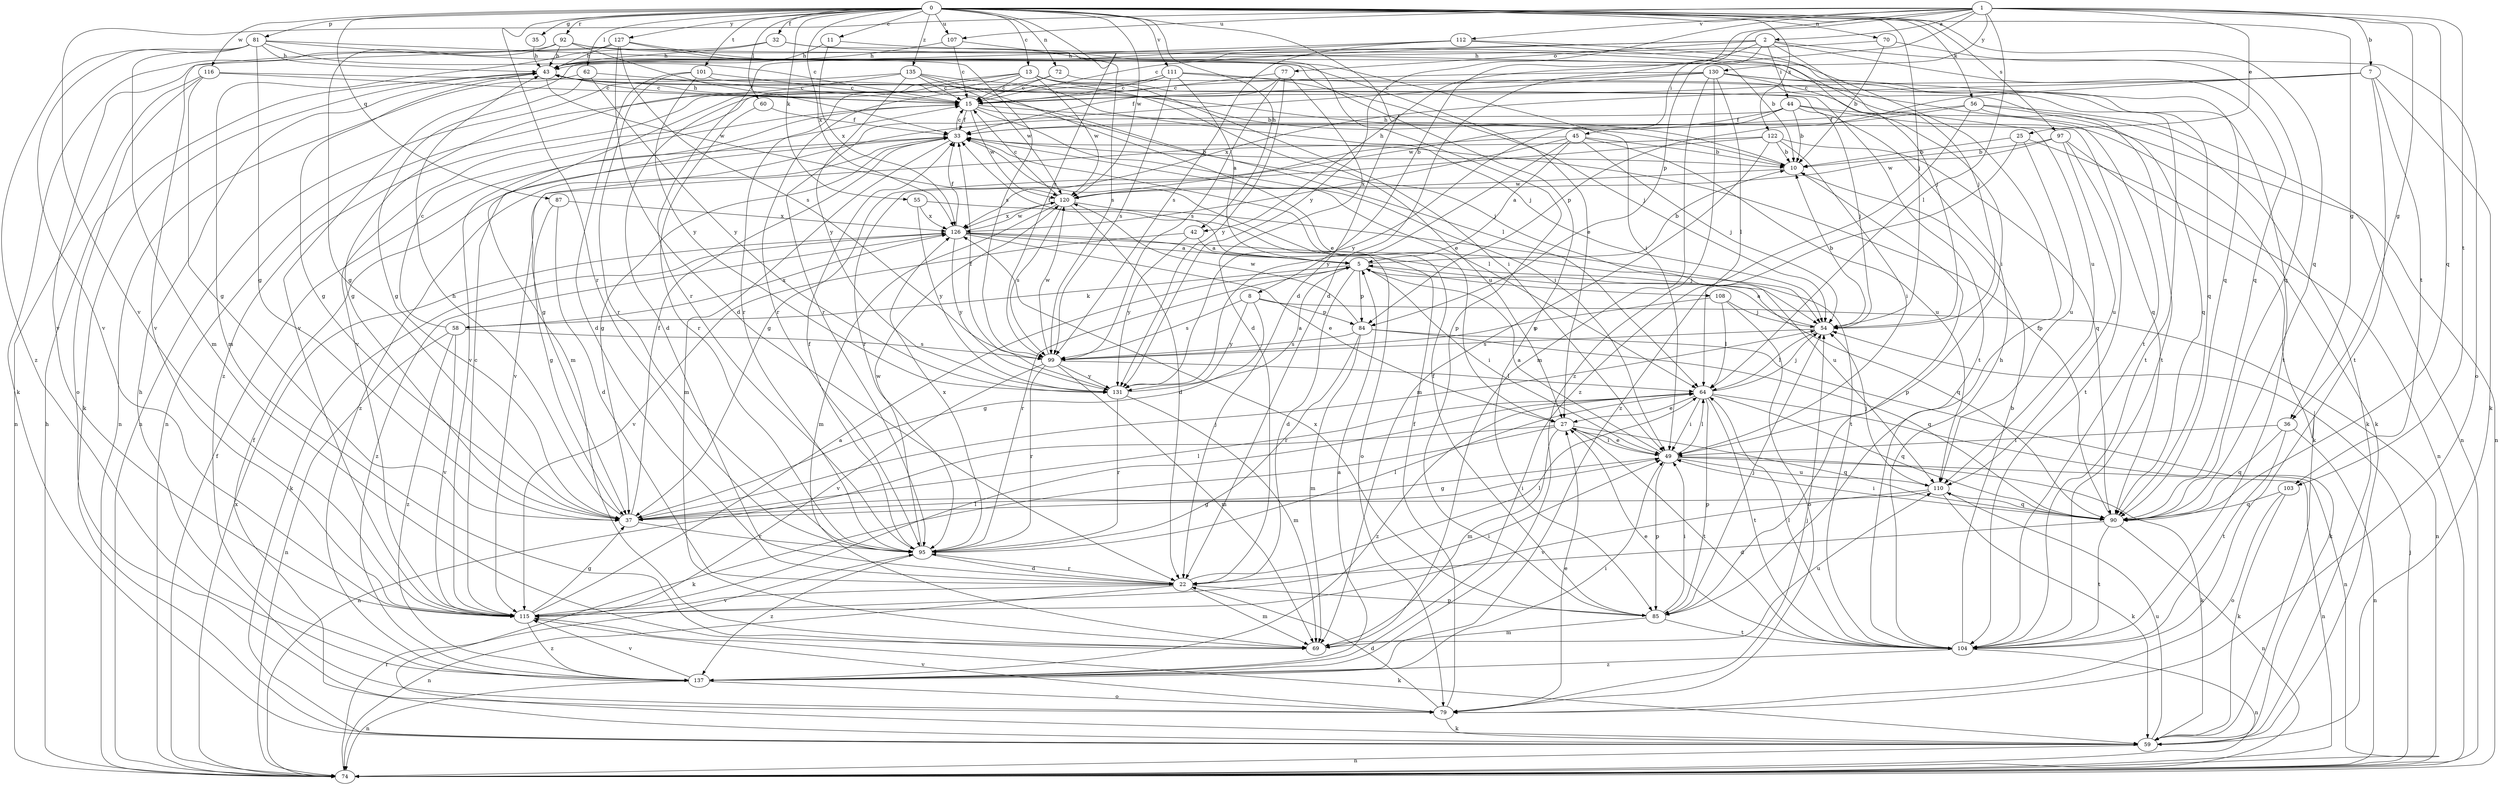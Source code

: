 strict digraph  {
0;
1;
2;
5;
7;
8;
10;
11;
13;
15;
22;
25;
27;
32;
33;
35;
36;
37;
42;
43;
44;
45;
49;
54;
55;
56;
58;
59;
60;
62;
64;
69;
70;
72;
74;
77;
79;
81;
84;
85;
87;
90;
92;
95;
97;
99;
101;
103;
104;
107;
108;
110;
111;
112;
115;
116;
120;
122;
126;
127;
130;
131;
135;
137;
0 -> 11  [label=c];
0 -> 13  [label=c];
0 -> 22  [label=d];
0 -> 32  [label=f];
0 -> 35  [label=g];
0 -> 36  [label=g];
0 -> 42  [label=h];
0 -> 54  [label=j];
0 -> 55  [label=k];
0 -> 56  [label=k];
0 -> 60  [label=l];
0 -> 62  [label=l];
0 -> 70  [label=n];
0 -> 72  [label=n];
0 -> 81  [label=p];
0 -> 87  [label=q];
0 -> 90  [label=q];
0 -> 92  [label=r];
0 -> 95  [label=r];
0 -> 97  [label=s];
0 -> 99  [label=s];
0 -> 101  [label=t];
0 -> 107  [label=u];
0 -> 111  [label=v];
0 -> 116  [label=w];
0 -> 120  [label=w];
0 -> 122  [label=x];
0 -> 126  [label=x];
0 -> 127  [label=y];
0 -> 135  [label=z];
1 -> 2  [label=a];
1 -> 7  [label=b];
1 -> 8  [label=b];
1 -> 22  [label=d];
1 -> 25  [label=e];
1 -> 36  [label=g];
1 -> 64  [label=l];
1 -> 84  [label=p];
1 -> 90  [label=q];
1 -> 103  [label=t];
1 -> 107  [label=u];
1 -> 112  [label=v];
1 -> 115  [label=v];
1 -> 130  [label=y];
1 -> 131  [label=y];
2 -> 15  [label=c];
2 -> 42  [label=h];
2 -> 44  [label=i];
2 -> 45  [label=i];
2 -> 54  [label=j];
2 -> 77  [label=o];
2 -> 79  [label=o];
2 -> 90  [label=q];
2 -> 115  [label=v];
5 -> 10  [label=b];
5 -> 22  [label=d];
5 -> 33  [label=f];
5 -> 49  [label=i];
5 -> 58  [label=k];
5 -> 84  [label=p];
5 -> 90  [label=q];
5 -> 95  [label=r];
5 -> 108  [label=u];
7 -> 15  [label=c];
7 -> 59  [label=k];
7 -> 84  [label=p];
7 -> 103  [label=t];
7 -> 104  [label=t];
7 -> 126  [label=x];
8 -> 37  [label=g];
8 -> 74  [label=n];
8 -> 84  [label=p];
8 -> 99  [label=s];
8 -> 131  [label=y];
10 -> 43  [label=h];
10 -> 85  [label=p];
10 -> 120  [label=w];
11 -> 43  [label=h];
11 -> 90  [label=q];
11 -> 126  [label=x];
13 -> 15  [label=c];
13 -> 22  [label=d];
13 -> 27  [label=e];
13 -> 49  [label=i];
13 -> 74  [label=n];
13 -> 95  [label=r];
13 -> 104  [label=t];
13 -> 120  [label=w];
15 -> 33  [label=f];
15 -> 43  [label=h];
15 -> 49  [label=i];
15 -> 54  [label=j];
15 -> 90  [label=q];
15 -> 115  [label=v];
15 -> 120  [label=w];
22 -> 64  [label=l];
22 -> 69  [label=m];
22 -> 74  [label=n];
22 -> 85  [label=p];
22 -> 95  [label=r];
22 -> 115  [label=v];
25 -> 10  [label=b];
25 -> 74  [label=n];
25 -> 110  [label=u];
25 -> 137  [label=z];
27 -> 49  [label=i];
27 -> 59  [label=k];
27 -> 69  [label=m];
27 -> 74  [label=n];
27 -> 90  [label=q];
27 -> 104  [label=t];
32 -> 43  [label=h];
32 -> 69  [label=m];
32 -> 85  [label=p];
32 -> 110  [label=u];
33 -> 10  [label=b];
33 -> 15  [label=c];
33 -> 37  [label=g];
33 -> 64  [label=l];
33 -> 69  [label=m];
33 -> 137  [label=z];
35 -> 43  [label=h];
36 -> 49  [label=i];
36 -> 74  [label=n];
36 -> 90  [label=q];
36 -> 104  [label=t];
37 -> 33  [label=f];
37 -> 43  [label=h];
37 -> 49  [label=i];
37 -> 54  [label=j];
37 -> 64  [label=l];
37 -> 95  [label=r];
42 -> 5  [label=a];
42 -> 115  [label=v];
42 -> 131  [label=y];
43 -> 15  [label=c];
43 -> 37  [label=g];
43 -> 59  [label=k];
43 -> 120  [label=w];
44 -> 10  [label=b];
44 -> 33  [label=f];
44 -> 37  [label=g];
44 -> 54  [label=j];
44 -> 59  [label=k];
44 -> 74  [label=n];
44 -> 120  [label=w];
45 -> 5  [label=a];
45 -> 10  [label=b];
45 -> 37  [label=g];
45 -> 54  [label=j];
45 -> 110  [label=u];
45 -> 126  [label=x];
45 -> 131  [label=y];
49 -> 5  [label=a];
49 -> 27  [label=e];
49 -> 37  [label=g];
49 -> 59  [label=k];
49 -> 64  [label=l];
49 -> 74  [label=n];
49 -> 85  [label=p];
49 -> 110  [label=u];
54 -> 5  [label=a];
54 -> 10  [label=b];
54 -> 64  [label=l];
54 -> 99  [label=s];
55 -> 104  [label=t];
55 -> 126  [label=x];
55 -> 131  [label=y];
56 -> 33  [label=f];
56 -> 59  [label=k];
56 -> 74  [label=n];
56 -> 90  [label=q];
56 -> 131  [label=y];
56 -> 137  [label=z];
58 -> 15  [label=c];
58 -> 74  [label=n];
58 -> 99  [label=s];
58 -> 115  [label=v];
58 -> 126  [label=x];
58 -> 137  [label=z];
59 -> 33  [label=f];
59 -> 74  [label=n];
59 -> 110  [label=u];
60 -> 33  [label=f];
60 -> 95  [label=r];
62 -> 15  [label=c];
62 -> 37  [label=g];
62 -> 74  [label=n];
62 -> 131  [label=y];
64 -> 27  [label=e];
64 -> 49  [label=i];
64 -> 54  [label=j];
64 -> 74  [label=n];
64 -> 85  [label=p];
64 -> 90  [label=q];
64 -> 104  [label=t];
64 -> 137  [label=z];
69 -> 110  [label=u];
70 -> 10  [label=b];
70 -> 43  [label=h];
70 -> 90  [label=q];
72 -> 15  [label=c];
72 -> 95  [label=r];
72 -> 104  [label=t];
74 -> 33  [label=f];
74 -> 43  [label=h];
74 -> 54  [label=j];
74 -> 95  [label=r];
74 -> 126  [label=x];
77 -> 15  [label=c];
77 -> 22  [label=d];
77 -> 33  [label=f];
77 -> 99  [label=s];
77 -> 131  [label=y];
79 -> 22  [label=d];
79 -> 27  [label=e];
79 -> 33  [label=f];
79 -> 43  [label=h];
79 -> 54  [label=j];
79 -> 59  [label=k];
79 -> 115  [label=v];
81 -> 15  [label=c];
81 -> 27  [label=e];
81 -> 37  [label=g];
81 -> 43  [label=h];
81 -> 69  [label=m];
81 -> 99  [label=s];
81 -> 115  [label=v];
81 -> 137  [label=z];
84 -> 59  [label=k];
84 -> 69  [label=m];
84 -> 90  [label=q];
84 -> 95  [label=r];
84 -> 99  [label=s];
84 -> 120  [label=w];
85 -> 33  [label=f];
85 -> 49  [label=i];
85 -> 54  [label=j];
85 -> 69  [label=m];
85 -> 104  [label=t];
85 -> 126  [label=x];
87 -> 22  [label=d];
87 -> 37  [label=g];
87 -> 126  [label=x];
90 -> 22  [label=d];
90 -> 33  [label=f];
90 -> 49  [label=i];
90 -> 74  [label=n];
90 -> 104  [label=t];
92 -> 10  [label=b];
92 -> 33  [label=f];
92 -> 37  [label=g];
92 -> 43  [label=h];
92 -> 104  [label=t];
92 -> 115  [label=v];
95 -> 22  [label=d];
95 -> 33  [label=f];
95 -> 64  [label=l];
95 -> 120  [label=w];
95 -> 126  [label=x];
95 -> 137  [label=z];
97 -> 10  [label=b];
97 -> 59  [label=k];
97 -> 104  [label=t];
97 -> 110  [label=u];
97 -> 120  [label=w];
99 -> 64  [label=l];
99 -> 69  [label=m];
99 -> 95  [label=r];
99 -> 115  [label=v];
99 -> 120  [label=w];
99 -> 131  [label=y];
101 -> 10  [label=b];
101 -> 15  [label=c];
101 -> 22  [label=d];
101 -> 95  [label=r];
101 -> 131  [label=y];
103 -> 59  [label=k];
103 -> 79  [label=o];
103 -> 90  [label=q];
104 -> 10  [label=b];
104 -> 27  [label=e];
104 -> 43  [label=h];
104 -> 64  [label=l];
104 -> 74  [label=n];
104 -> 137  [label=z];
107 -> 15  [label=c];
107 -> 43  [label=h];
107 -> 99  [label=s];
108 -> 54  [label=j];
108 -> 64  [label=l];
108 -> 79  [label=o];
108 -> 99  [label=s];
110 -> 37  [label=g];
110 -> 54  [label=j];
110 -> 59  [label=k];
110 -> 90  [label=q];
110 -> 115  [label=v];
111 -> 5  [label=a];
111 -> 15  [label=c];
111 -> 54  [label=j];
111 -> 69  [label=m];
111 -> 99  [label=s];
111 -> 104  [label=t];
111 -> 137  [label=z];
112 -> 43  [label=h];
112 -> 54  [label=j];
112 -> 85  [label=p];
112 -> 95  [label=r];
112 -> 99  [label=s];
115 -> 5  [label=a];
115 -> 15  [label=c];
115 -> 37  [label=g];
115 -> 49  [label=i];
115 -> 59  [label=k];
115 -> 64  [label=l];
115 -> 137  [label=z];
116 -> 15  [label=c];
116 -> 37  [label=g];
116 -> 64  [label=l];
116 -> 74  [label=n];
116 -> 79  [label=o];
120 -> 15  [label=c];
120 -> 22  [label=d];
120 -> 69  [label=m];
120 -> 79  [label=o];
120 -> 99  [label=s];
120 -> 126  [label=x];
122 -> 10  [label=b];
122 -> 49  [label=i];
122 -> 69  [label=m];
122 -> 90  [label=q];
122 -> 95  [label=r];
122 -> 115  [label=v];
126 -> 5  [label=a];
126 -> 27  [label=e];
126 -> 33  [label=f];
126 -> 54  [label=j];
126 -> 59  [label=k];
126 -> 110  [label=u];
126 -> 120  [label=w];
126 -> 131  [label=y];
126 -> 137  [label=z];
127 -> 22  [label=d];
127 -> 43  [label=h];
127 -> 49  [label=i];
127 -> 59  [label=k];
127 -> 85  [label=p];
127 -> 99  [label=s];
127 -> 115  [label=v];
130 -> 15  [label=c];
130 -> 49  [label=i];
130 -> 64  [label=l];
130 -> 69  [label=m];
130 -> 90  [label=q];
130 -> 95  [label=r];
130 -> 104  [label=t];
130 -> 115  [label=v];
130 -> 137  [label=z];
131 -> 5  [label=a];
131 -> 33  [label=f];
131 -> 69  [label=m];
131 -> 95  [label=r];
135 -> 15  [label=c];
135 -> 27  [label=e];
135 -> 37  [label=g];
135 -> 54  [label=j];
135 -> 74  [label=n];
135 -> 120  [label=w];
135 -> 131  [label=y];
137 -> 5  [label=a];
137 -> 49  [label=i];
137 -> 74  [label=n];
137 -> 79  [label=o];
137 -> 115  [label=v];
}
